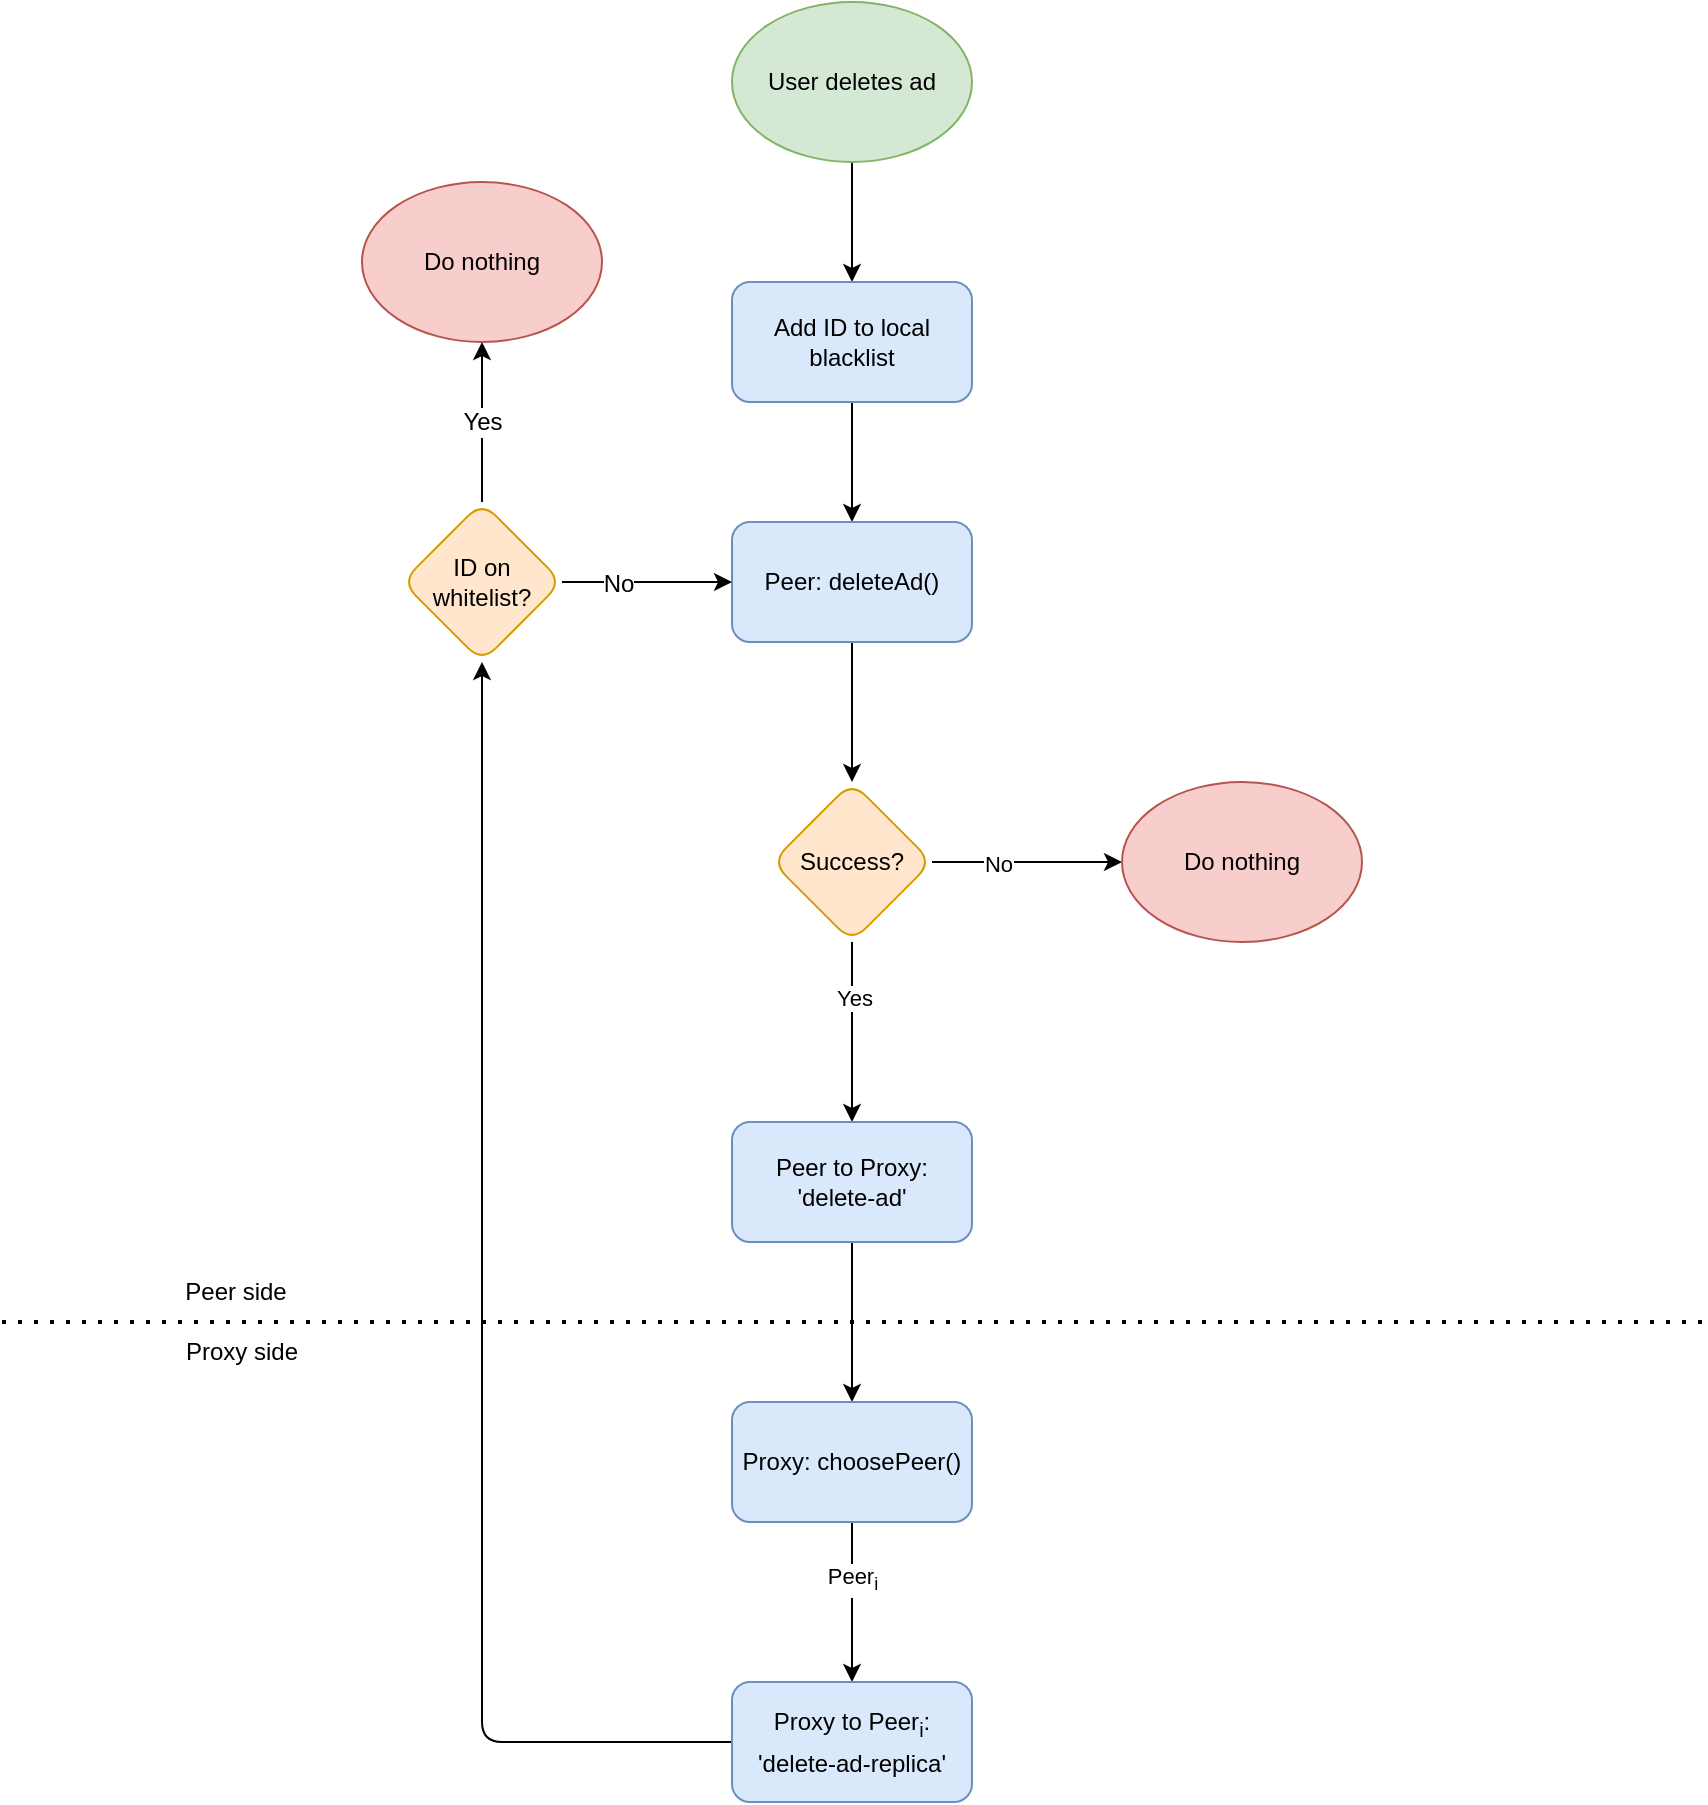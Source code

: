 <mxfile>
    <diagram id="EsviAg3G7UrgsYHNwNYC" name="Page-1">
        <mxGraphModel dx="2133" dy="647" grid="1" gridSize="10" guides="1" tooltips="1" connect="1" arrows="1" fold="1" page="1" pageScale="1" pageWidth="850" pageHeight="1100" math="0" shadow="0">
            <root>
                <mxCell id="0"/>
                <mxCell id="1" parent="0"/>
                <mxCell id="4" value="" style="edgeStyle=none;html=1;" parent="1" source="2" target="3" edge="1">
                    <mxGeometry relative="1" as="geometry"/>
                </mxCell>
                <mxCell id="2" value="User deletes ad" style="ellipse;whiteSpace=wrap;html=1;fillColor=#d5e8d4;strokeColor=#82b366;" parent="1" vertex="1">
                    <mxGeometry x="365" y="80" width="120" height="80" as="geometry"/>
                </mxCell>
                <mxCell id="6" value="" style="edgeStyle=none;html=1;" parent="1" source="3" target="5" edge="1">
                    <mxGeometry relative="1" as="geometry"/>
                </mxCell>
                <mxCell id="3" value="Add ID to local blacklist" style="rounded=1;whiteSpace=wrap;html=1;fillColor=#dae8fc;strokeColor=#6c8ebf;" parent="1" vertex="1">
                    <mxGeometry x="365" y="220" width="120" height="60" as="geometry"/>
                </mxCell>
                <mxCell id="8" value="" style="edgeStyle=none;html=1;" parent="1" source="5" target="7" edge="1">
                    <mxGeometry relative="1" as="geometry"/>
                </mxCell>
                <mxCell id="5" value="Peer: deleteAd()" style="whiteSpace=wrap;html=1;rounded=1;fillColor=#dae8fc;strokeColor=#6c8ebf;" parent="1" vertex="1">
                    <mxGeometry x="365" y="340" width="120" height="60" as="geometry"/>
                </mxCell>
                <mxCell id="10" value="" style="edgeStyle=none;html=1;entryX=0;entryY=0.5;entryDx=0;entryDy=0;" parent="1" source="7" target="34" edge="1">
                    <mxGeometry relative="1" as="geometry">
                        <mxPoint x="550" y="510" as="targetPoint"/>
                    </mxGeometry>
                </mxCell>
                <mxCell id="11" value="No" style="edgeLabel;html=1;align=center;verticalAlign=middle;resizable=0;points=[];" parent="10" vertex="1" connectable="0">
                    <mxGeometry x="-0.318" y="-1" relative="1" as="geometry">
                        <mxPoint as="offset"/>
                    </mxGeometry>
                </mxCell>
                <mxCell id="13" value="" style="edgeStyle=none;html=1;" parent="1" source="7" target="12" edge="1">
                    <mxGeometry relative="1" as="geometry"/>
                </mxCell>
                <mxCell id="14" value="Yes" style="edgeLabel;html=1;align=center;verticalAlign=middle;resizable=0;points=[];" parent="13" vertex="1" connectable="0">
                    <mxGeometry x="-0.381" y="1" relative="1" as="geometry">
                        <mxPoint as="offset"/>
                    </mxGeometry>
                </mxCell>
                <mxCell id="7" value="Success?" style="rhombus;whiteSpace=wrap;html=1;rounded=1;fillColor=#ffe6cc;strokeColor=#d79b00;" parent="1" vertex="1">
                    <mxGeometry x="385" y="470" width="80" height="80" as="geometry"/>
                </mxCell>
                <mxCell id="18" value="" style="edgeStyle=none;html=1;" parent="1" source="12" target="17" edge="1">
                    <mxGeometry relative="1" as="geometry"/>
                </mxCell>
                <mxCell id="12" value="Peer to Proxy:&lt;br&gt;'delete-ad'" style="whiteSpace=wrap;html=1;rounded=1;fillColor=#dae8fc;strokeColor=#6c8ebf;" parent="1" vertex="1">
                    <mxGeometry x="365" y="640" width="120" height="60" as="geometry"/>
                </mxCell>
                <mxCell id="20" value="" style="edgeStyle=none;html=1;" parent="1" source="17" target="19" edge="1">
                    <mxGeometry relative="1" as="geometry"/>
                </mxCell>
                <mxCell id="21" value="Peer&lt;sub&gt;i&lt;/sub&gt;" style="edgeLabel;html=1;align=center;verticalAlign=middle;resizable=0;points=[];" parent="20" vertex="1" connectable="0">
                    <mxGeometry x="-0.271" relative="1" as="geometry">
                        <mxPoint as="offset"/>
                    </mxGeometry>
                </mxCell>
                <mxCell id="17" value="Proxy: choosePeer()" style="whiteSpace=wrap;html=1;rounded=1;fillColor=#dae8fc;strokeColor=#6c8ebf;" parent="1" vertex="1">
                    <mxGeometry x="365" y="780" width="120" height="60" as="geometry"/>
                </mxCell>
                <mxCell id="30" style="edgeStyle=none;html=1;exitX=0;exitY=0.5;exitDx=0;exitDy=0;entryX=0.5;entryY=1;entryDx=0;entryDy=0;fontSize=12;" parent="1" source="19" target="26" edge="1">
                    <mxGeometry relative="1" as="geometry">
                        <Array as="points">
                            <mxPoint x="240" y="950"/>
                        </Array>
                    </mxGeometry>
                </mxCell>
                <mxCell id="19" value="Proxy to Peer&lt;sub&gt;i&lt;/sub&gt;:&lt;br&gt;&lt;sub&gt;&lt;font style=&quot;font-size: 12px;&quot;&gt;'delete-ad-replica'&lt;/font&gt;&lt;br&gt;&lt;/sub&gt;" style="whiteSpace=wrap;html=1;rounded=1;fillColor=#dae8fc;strokeColor=#6c8ebf;" parent="1" vertex="1">
                    <mxGeometry x="365" y="920" width="120" height="60" as="geometry"/>
                </mxCell>
                <mxCell id="22" value="" style="endArrow=none;dashed=1;html=1;dashPattern=1 3;strokeWidth=2;fontSize=12;" parent="1" edge="1">
                    <mxGeometry width="50" height="50" relative="1" as="geometry">
                        <mxPoint y="740" as="sourcePoint"/>
                        <mxPoint x="850" y="740" as="targetPoint"/>
                    </mxGeometry>
                </mxCell>
                <mxCell id="23" value="Peer side" style="text;html=1;strokeColor=none;fillColor=none;align=center;verticalAlign=middle;whiteSpace=wrap;rounded=0;fontSize=12;" parent="1" vertex="1">
                    <mxGeometry x="77.5" y="710" width="77.5" height="30" as="geometry"/>
                </mxCell>
                <mxCell id="24" value="Proxy side" style="text;html=1;strokeColor=none;fillColor=none;align=center;verticalAlign=middle;whiteSpace=wrap;rounded=0;fontSize=12;" parent="1" vertex="1">
                    <mxGeometry x="85" y="740" width="70" height="30" as="geometry"/>
                </mxCell>
                <mxCell id="28" value="" style="edgeStyle=none;html=1;fontSize=12;" parent="1" source="26" target="5" edge="1">
                    <mxGeometry relative="1" as="geometry"/>
                </mxCell>
                <mxCell id="29" value="No" style="edgeLabel;html=1;align=center;verticalAlign=middle;resizable=0;points=[];fontSize=12;" parent="28" vertex="1" connectable="0">
                    <mxGeometry x="-0.349" y="-1" relative="1" as="geometry">
                        <mxPoint as="offset"/>
                    </mxGeometry>
                </mxCell>
                <mxCell id="32" value="" style="edgeStyle=none;html=1;fontSize=12;" parent="1" source="26" target="31" edge="1">
                    <mxGeometry relative="1" as="geometry"/>
                </mxCell>
                <mxCell id="33" value="Yes" style="edgeLabel;html=1;align=center;verticalAlign=middle;resizable=0;points=[];fontSize=12;" parent="32" vertex="1" connectable="0">
                    <mxGeometry x="0.471" y="2" relative="1" as="geometry">
                        <mxPoint x="2" y="19" as="offset"/>
                    </mxGeometry>
                </mxCell>
                <mxCell id="26" value="ID on whitelist?" style="rhombus;whiteSpace=wrap;html=1;rounded=1;fillColor=#ffe6cc;strokeColor=#d79b00;" parent="1" vertex="1">
                    <mxGeometry x="200" y="330" width="80" height="80" as="geometry"/>
                </mxCell>
                <mxCell id="31" value="Do nothing" style="ellipse;whiteSpace=wrap;html=1;rounded=1;fillColor=#f8cecc;strokeColor=#b85450;" parent="1" vertex="1">
                    <mxGeometry x="180" y="170" width="120" height="80" as="geometry"/>
                </mxCell>
                <mxCell id="34" value="Do nothing" style="ellipse;whiteSpace=wrap;html=1;fontSize=12;fillColor=#f8cecc;strokeColor=#b85450;" parent="1" vertex="1">
                    <mxGeometry x="560" y="470" width="120" height="80" as="geometry"/>
                </mxCell>
            </root>
        </mxGraphModel>
    </diagram>
</mxfile>
